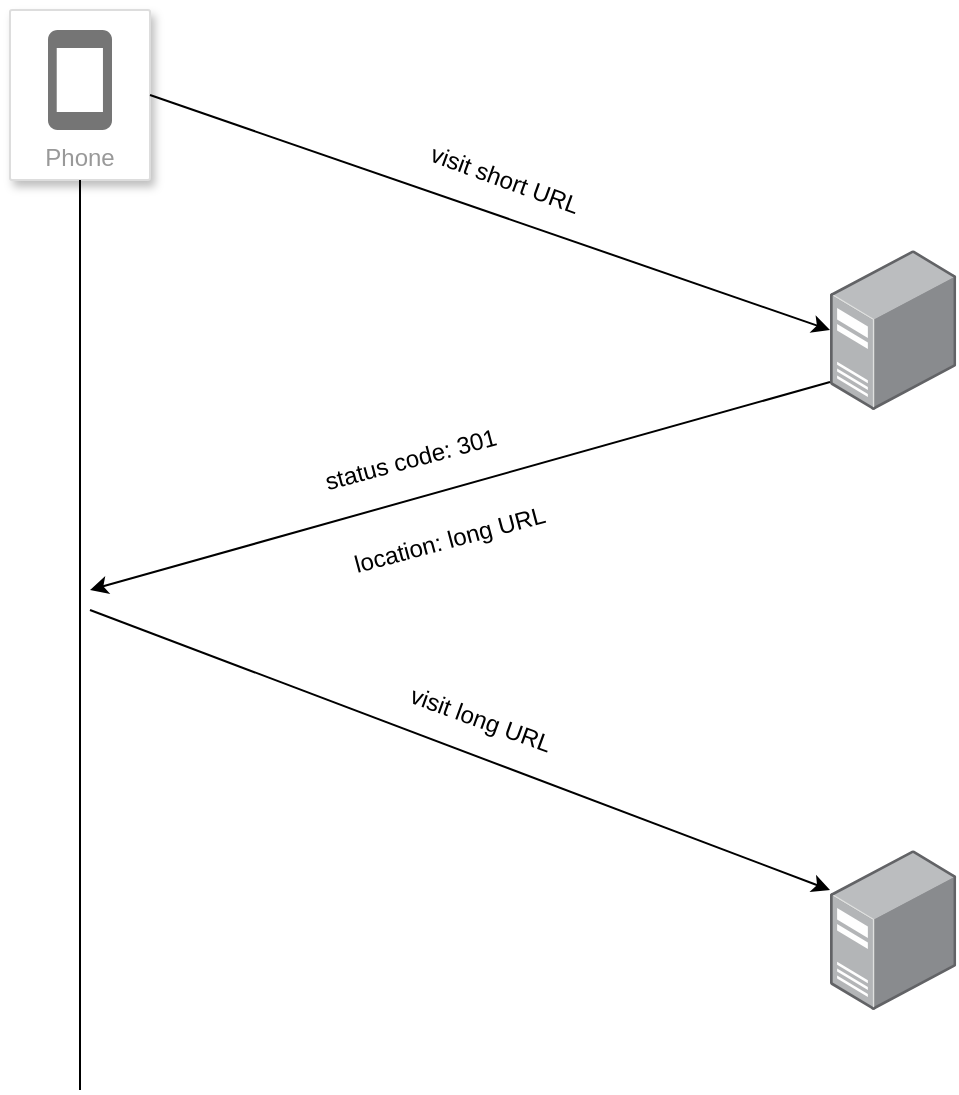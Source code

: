 <mxfile version="26.2.8">
  <diagram name="Page-1" id="glFgCRuMLNwHLfOsPZk9">
    <mxGraphModel dx="1358" dy="763" grid="1" gridSize="10" guides="1" tooltips="1" connect="1" arrows="1" fold="1" page="1" pageScale="1" pageWidth="850" pageHeight="1100" math="0" shadow="0">
      <root>
        <mxCell id="0" />
        <mxCell id="1" parent="0" />
        <mxCell id="L6DgoUfyj5-ZkAmvmHXx-1" value="Phone" style="strokeColor=#dddddd;shadow=1;strokeWidth=1;rounded=1;absoluteArcSize=1;arcSize=2;labelPosition=center;verticalLabelPosition=middle;align=center;verticalAlign=bottom;spacingLeft=0;fontColor=#999999;fontSize=12;whiteSpace=wrap;spacingBottom=2;html=1;" vertex="1" parent="1">
          <mxGeometry x="190" y="80" width="70" height="85" as="geometry" />
        </mxCell>
        <mxCell id="L6DgoUfyj5-ZkAmvmHXx-2" value="" style="sketch=0;dashed=0;connectable=0;html=1;fillColor=#757575;strokeColor=none;shape=mxgraph.gcp2.phone;part=1;" vertex="1" parent="L6DgoUfyj5-ZkAmvmHXx-1">
          <mxGeometry x="0.5" width="32" height="50" relative="1" as="geometry">
            <mxPoint x="-16" y="10" as="offset" />
          </mxGeometry>
        </mxCell>
        <mxCell id="L6DgoUfyj5-ZkAmvmHXx-3" value="" style="image;points=[];aspect=fixed;html=1;align=center;shadow=0;dashed=0;image=img/lib/allied_telesis/computer_and_terminals/Server_Desktop.svg;" vertex="1" parent="1">
          <mxGeometry x="600" y="200" width="63.11" height="80" as="geometry" />
        </mxCell>
        <mxCell id="L6DgoUfyj5-ZkAmvmHXx-4" value="" style="image;points=[];aspect=fixed;html=1;align=center;shadow=0;dashed=0;image=img/lib/allied_telesis/computer_and_terminals/Server_Desktop.svg;" vertex="1" parent="1">
          <mxGeometry x="600" y="500" width="63.11" height="80" as="geometry" />
        </mxCell>
        <mxCell id="L6DgoUfyj5-ZkAmvmHXx-5" value="" style="endArrow=none;html=1;rounded=0;entryX=0.5;entryY=1;entryDx=0;entryDy=0;" edge="1" parent="1" target="L6DgoUfyj5-ZkAmvmHXx-1">
          <mxGeometry width="50" height="50" relative="1" as="geometry">
            <mxPoint x="225" y="620" as="sourcePoint" />
            <mxPoint x="450" y="370" as="targetPoint" />
          </mxGeometry>
        </mxCell>
        <mxCell id="L6DgoUfyj5-ZkAmvmHXx-6" value="" style="endArrow=classic;html=1;rounded=0;exitX=1;exitY=0.5;exitDx=0;exitDy=0;entryX=0;entryY=0.5;entryDx=0;entryDy=0;entryPerimeter=0;" edge="1" parent="1" source="L6DgoUfyj5-ZkAmvmHXx-1" target="L6DgoUfyj5-ZkAmvmHXx-3">
          <mxGeometry width="50" height="50" relative="1" as="geometry">
            <mxPoint x="400" y="420" as="sourcePoint" />
            <mxPoint x="450" y="370" as="targetPoint" />
          </mxGeometry>
        </mxCell>
        <mxCell id="L6DgoUfyj5-ZkAmvmHXx-7" value="" style="endArrow=classic;html=1;rounded=0;exitX=0;exitY=0.825;exitDx=0;exitDy=0;exitPerimeter=0;" edge="1" parent="1" source="L6DgoUfyj5-ZkAmvmHXx-3">
          <mxGeometry width="50" height="50" relative="1" as="geometry">
            <mxPoint x="400" y="420" as="sourcePoint" />
            <mxPoint x="230" y="370" as="targetPoint" />
          </mxGeometry>
        </mxCell>
        <mxCell id="L6DgoUfyj5-ZkAmvmHXx-10" value="status code: 301" style="text;html=1;align=center;verticalAlign=middle;resizable=0;points=[];autosize=1;strokeColor=none;fillColor=none;rotation=-15;" vertex="1" parent="1">
          <mxGeometry x="335" y="290" width="110" height="30" as="geometry" />
        </mxCell>
        <mxCell id="L6DgoUfyj5-ZkAmvmHXx-11" value="location: long URL" style="text;html=1;align=center;verticalAlign=middle;whiteSpace=wrap;rounded=0;rotation=-15;" vertex="1" parent="1">
          <mxGeometry x="350" y="330" width="120" height="30" as="geometry" />
        </mxCell>
        <mxCell id="L6DgoUfyj5-ZkAmvmHXx-12" value="visit short URL" style="text;html=1;align=center;verticalAlign=middle;whiteSpace=wrap;rounded=0;rotation=20;" vertex="1" parent="1">
          <mxGeometry x="395" y="150" width="85" height="30" as="geometry" />
        </mxCell>
        <mxCell id="L6DgoUfyj5-ZkAmvmHXx-13" value="" style="endArrow=classic;html=1;rounded=0;entryX=0;entryY=0.25;entryDx=0;entryDy=0;entryPerimeter=0;" edge="1" parent="1" target="L6DgoUfyj5-ZkAmvmHXx-4">
          <mxGeometry width="50" height="50" relative="1" as="geometry">
            <mxPoint x="230" y="380" as="sourcePoint" />
            <mxPoint x="600" y="530" as="targetPoint" />
          </mxGeometry>
        </mxCell>
        <mxCell id="L6DgoUfyj5-ZkAmvmHXx-14" value="visit long URL" style="text;html=1;align=center;verticalAlign=middle;whiteSpace=wrap;rounded=0;rotation=20;" vertex="1" parent="1">
          <mxGeometry x="383" y="420" width="85" height="30" as="geometry" />
        </mxCell>
      </root>
    </mxGraphModel>
  </diagram>
</mxfile>
